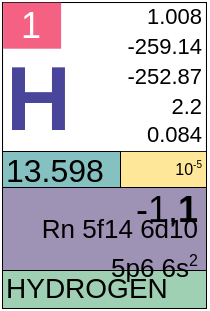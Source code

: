 <mxfile version="22.0.8" type="github">
  <diagram name="Page-1" id="V72qcYALdxYXHNIwAYA2">
    <mxGraphModel dx="1977" dy="252" grid="1" gridSize="10" guides="1" tooltips="1" connect="1" arrows="1" fold="1" page="1" pageScale="1" pageWidth="1600" pageHeight="900" math="0" shadow="0">
      <root>
        <mxCell id="0" />
        <mxCell id="1" parent="0" />
        <mxCell id="Rc8JCOwfcoRqjdtaEP57-1" value="" style="rounded=0;whiteSpace=wrap;html=1;strokeWidth=0.5;fillColor=#9e93b5;movable=1;resizable=1;rotatable=1;deletable=1;editable=1;locked=0;connectable=1;container=0;fontFamily=Helvetica;" vertex="1" parent="1">
          <mxGeometry x="-102" y="110" width="102" height="152.68" as="geometry" />
        </mxCell>
        <mxCell id="Rc8JCOwfcoRqjdtaEP57-2" value="10&lt;sup&gt;&lt;font style=&quot;font-size: 5px;&quot;&gt;-5&lt;/font&gt;&lt;/sup&gt;" style="rounded=0;whiteSpace=wrap;html=1;strokeWidth=0.5;movable=1;resizable=1;rotatable=1;deletable=1;editable=1;locked=0;connectable=1;fillColor=#ffe799;container=0;fontSize=8;align=right;spacingTop=-1;spacingRight=0;fontFamily=Helvetica;" vertex="1" parent="1">
          <mxGeometry x="-43" y="184.5" width="43" height="18" as="geometry" />
        </mxCell>
        <mxCell id="Rc8JCOwfcoRqjdtaEP57-3" value="" style="rounded=0;whiteSpace=wrap;html=1;strokeWidth=0.1;movable=1;resizable=1;rotatable=1;deletable=1;editable=1;locked=0;connectable=1;strokeColor=none;container=0;fontFamily=Helvetica;" vertex="1" parent="1">
          <mxGeometry x="-101.7" y="110.3" width="101.4" height="74" as="geometry" />
        </mxCell>
        <mxCell id="Rc8JCOwfcoRqjdtaEP57-4" value="&lt;font style=&quot;font-size: 16px;&quot;&gt;13.598&lt;/font&gt;" style="rounded=0;whiteSpace=wrap;html=1;strokeWidth=0.5;movable=1;resizable=1;rotatable=1;deletable=1;editable=1;locked=0;connectable=1;fillColor=#86C1C1;container=0;fontSize=16;verticalAlign=middle;spacingTop=0;fontFamily=Helvetica;align=left;" vertex="1" parent="1">
          <mxGeometry x="-102" y="184.5" width="59" height="18" as="geometry" />
        </mxCell>
        <mxCell id="Rc8JCOwfcoRqjdtaEP57-5" value="&lt;font style=&quot;font-size: 14px;&quot;&gt;HYDROGEN&lt;/font&gt;" style="rounded=0;whiteSpace=wrap;html=1;strokeWidth=0.5;fontSize=14;verticalAlign=middle;horizontal=1;spacing=2;spacingBottom=-4;spacingTop=-5;align=left;movable=1;resizable=1;rotatable=1;deletable=1;editable=1;locked=0;connectable=1;container=0;fillColor=#9FD0B3;fontFamily=Arimo;fontSource=https%3A%2F%2Ffonts.googleapis.com%2Fcss%3Ffamily%3DArimo;" vertex="1" parent="1">
          <mxGeometry x="-102" y="244" width="102" height="19" as="geometry" />
        </mxCell>
        <mxCell id="Rc8JCOwfcoRqjdtaEP57-6" value="Rn 5f14 6d10 5p6 6s&lt;sup&gt;&lt;font style=&quot;font-size: 8px;&quot;&gt;2&lt;/font&gt;&lt;/sup&gt;" style="rounded=0;whiteSpace=wrap;html=1;strokeWidth=0;movable=1;resizable=1;rotatable=1;deletable=1;editable=1;locked=0;connectable=1;fillColor=none;dashed=1;strokeColor=none;container=0;align=right;spacingTop=-4;spacingLeft=0;spacingRight=2;fontFamily=Helvetica;fontSize=13;" vertex="1" parent="1">
          <mxGeometry x="-101.7" y="226.0" width="102" height="18" as="geometry" />
        </mxCell>
        <mxCell id="Rc8JCOwfcoRqjdtaEP57-7" value="-1,&lt;b style=&quot;font-size: 18px;&quot;&gt;1&lt;/b&gt;" style="rounded=0;whiteSpace=wrap;html=1;strokeWidth=0;movable=1;resizable=1;rotatable=1;deletable=1;editable=1;locked=0;connectable=1;fillColor=none;dashed=1;strokeColor=none;container=0;align=right;fontSize=18;spacingRight=2;fontFamily=Helvetica;" vertex="1" parent="1">
          <mxGeometry x="-102" y="202.8" width="102" height="22" as="geometry" />
        </mxCell>
        <mxCell id="Rc8JCOwfcoRqjdtaEP57-8" value="&lt;font style=&quot;font-size: 18px;&quot;&gt;1&lt;/font&gt;" style="rounded=0;whiteSpace=wrap;html=1;strokeWidth=0.1;movable=1;resizable=1;rotatable=1;deletable=1;editable=1;locked=0;connectable=1;fillColor=#F56182;fontSize=18;fontColor=#ffffff;strokeColor=none;container=0;fontFamily=Helvetica;" vertex="1" parent="1">
          <mxGeometry x="-101.7" y="110.1" width="29" height="23" as="geometry" />
        </mxCell>
        <mxCell id="Rc8JCOwfcoRqjdtaEP57-9" value="&lt;font data-font-src=&quot;https://fonts.googleapis.com/css?family=Arimo&quot; style=&quot;font-size: 45px;&quot;&gt;H&lt;/font&gt;" style="rounded=0;whiteSpace=wrap;html=1;strokeWidth=0.1;movable=1;resizable=1;rotatable=1;deletable=1;editable=1;locked=0;connectable=1;strokeColor=none;container=0;align=left;fontSize=45;fontFamily=Arimo;verticalAlign=middle;fillColor=none;fontColor=#49459A;fontStyle=1;spacingTop=-1;fontSource=https%3A%2F%2Ffonts.googleapis.com%2Fcss%3Ffamily%3DArimo;" vertex="1" parent="1">
          <mxGeometry x="-101.7" y="133.1" width="70" height="51" as="geometry" />
        </mxCell>
        <mxCell id="Rc8JCOwfcoRqjdtaEP57-10" value="2.2" style="rounded=0;whiteSpace=wrap;html=1;strokeWidth=0.1;movable=1;resizable=1;rotatable=1;deletable=1;editable=1;locked=0;connectable=1;container=0;fontSize=11;align=right;strokeColor=none;fillColor=none;spacingBottom=1;spacingRight=0;fontFamily=Helvetica;" vertex="1" parent="1">
          <mxGeometry x="-46.0" y="154.7" width="46" height="14.8" as="geometry" />
        </mxCell>
        <mxCell id="Rc8JCOwfcoRqjdtaEP57-11" value="-252.87" style="rounded=0;whiteSpace=wrap;html=1;strokeWidth=0.1;movable=1;resizable=1;rotatable=1;deletable=1;editable=1;locked=0;connectable=1;container=0;fontSize=11;align=right;strokeColor=none;fillColor=none;spacingBottom=1;spacingRight=0;fontFamily=Helvetica;" vertex="1" parent="1">
          <mxGeometry x="-46.3" y="139.9" width="46" height="14.8" as="geometry" />
        </mxCell>
        <mxCell id="Rc8JCOwfcoRqjdtaEP57-12" value="-259.14" style="rounded=0;whiteSpace=wrap;html=1;strokeWidth=0.1;movable=1;resizable=1;rotatable=1;deletable=1;editable=1;locked=0;connectable=1;container=0;fontSize=11;align=right;strokeColor=none;fillColor=none;spacingBottom=1;spacingRight=0;fontFamily=Helvetica;" vertex="1" parent="1">
          <mxGeometry x="-46.3" y="124.8" width="46" height="14.8" as="geometry" />
        </mxCell>
        <mxCell id="Rc8JCOwfcoRqjdtaEP57-13" value="1.008" style="rounded=0;whiteSpace=wrap;html=1;strokeWidth=0.1;movable=1;resizable=1;rotatable=1;deletable=1;editable=1;locked=0;connectable=1;container=0;fontSize=11;align=right;strokeColor=none;fillColor=none;spacingBottom=1;spacingRight=0;fontFamily=Helvetica;" vertex="1" parent="1">
          <mxGeometry x="-46.3" y="110.0" width="46" height="14.8" as="geometry" />
        </mxCell>
        <mxCell id="Rc8JCOwfcoRqjdtaEP57-14" value="0.084" style="rounded=0;whiteSpace=wrap;html=1;strokeWidth=0.1;movable=1;resizable=1;rotatable=1;deletable=1;editable=1;locked=0;connectable=1;container=0;fontSize=11;align=right;strokeColor=none;fillColor=none;spacingBottom=1;spacingRight=0;fontFamily=Helvetica;" vertex="1" parent="1">
          <mxGeometry x="-46.3" y="169.5" width="46" height="14.8" as="geometry" />
        </mxCell>
      </root>
    </mxGraphModel>
  </diagram>
</mxfile>

